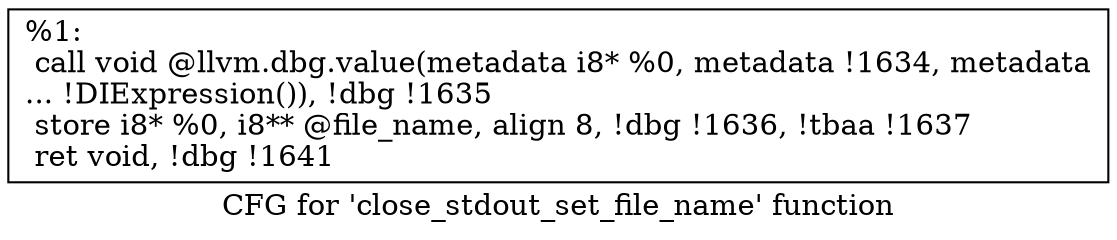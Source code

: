 digraph "CFG for 'close_stdout_set_file_name' function" {
	label="CFG for 'close_stdout_set_file_name' function";

	Node0x13b8300 [shape=record,label="{%1:\l  call void @llvm.dbg.value(metadata i8* %0, metadata !1634, metadata\l... !DIExpression()), !dbg !1635\l  store i8* %0, i8** @file_name, align 8, !dbg !1636, !tbaa !1637\l  ret void, !dbg !1641\l}"];
}
